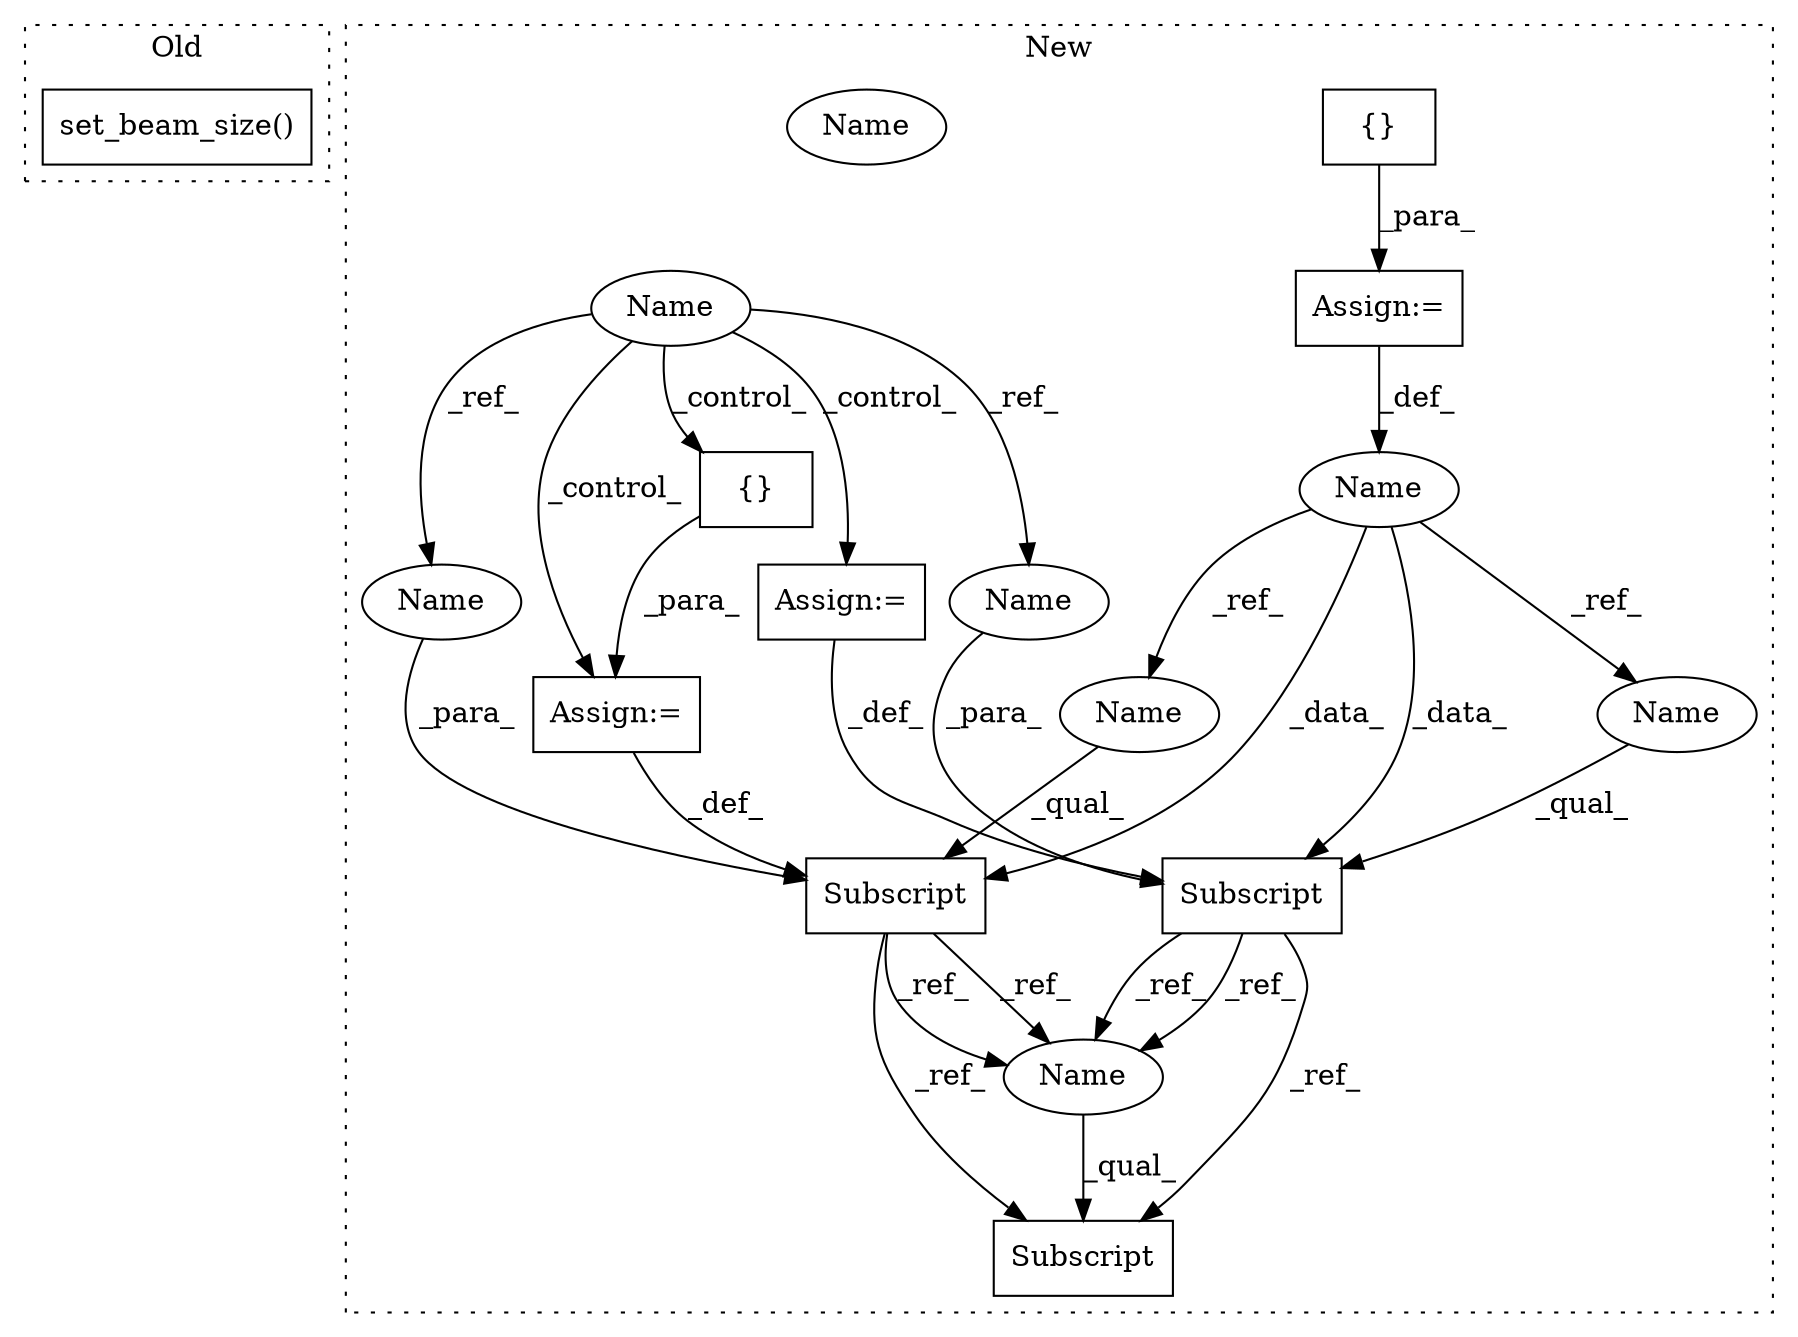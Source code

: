 digraph G {
subgraph cluster0 {
1 [label="set_beam_size()" a="75" s="4813,4850" l="28,1" shape="box"];
label = "Old";
style="dotted";
}
subgraph cluster1 {
2 [label="Subscript" a="63" s="4579,0" l="25,0" shape="box"];
3 [label="Name" a="87" s="4403" l="5" shape="ellipse"];
4 [label="Subscript" a="63" s="4644,0" l="25,0" shape="box"];
5 [label="{}" a="95" s="4607,4608" l="2,1" shape="box"];
6 [label="Subscript" a="63" s="11033,0" l="25,0" shape="box"];
7 [label="{}" a="95" s="4388,4389" l="2,1" shape="box"];
8 [label="Name" a="87" s="4367" l="18" shape="ellipse"];
9 [label="Assign:=" a="68" s="4669" l="3" shape="box"];
10 [label="Assign:=" a="68" s="4604" l="3" shape="box"];
11 [label="Assign:=" a="68" s="4385" l="3" shape="box"];
12 [label="Name" a="87" s="11033" l="18" shape="ellipse"];
13 [label="Name" a="87" s="11033" l="18" shape="ellipse"];
14 [label="Name" a="87" s="4598" l="5" shape="ellipse"];
15 [label="Name" a="87" s="4663" l="5" shape="ellipse"];
16 [label="Name" a="87" s="4579" l="18" shape="ellipse"];
17 [label="Name" a="87" s="4644" l="18" shape="ellipse"];
label = "New";
style="dotted";
}
2 -> 6 [label="_ref_"];
2 -> 13 [label="_ref_"];
2 -> 13 [label="_ref_"];
3 -> 10 [label="_control_"];
3 -> 15 [label="_ref_"];
3 -> 14 [label="_ref_"];
3 -> 5 [label="_control_"];
3 -> 9 [label="_control_"];
4 -> 13 [label="_ref_"];
4 -> 13 [label="_ref_"];
4 -> 6 [label="_ref_"];
5 -> 10 [label="_para_"];
7 -> 11 [label="_para_"];
8 -> 2 [label="_data_"];
8 -> 16 [label="_ref_"];
8 -> 17 [label="_ref_"];
8 -> 4 [label="_data_"];
9 -> 4 [label="_def_"];
10 -> 2 [label="_def_"];
11 -> 8 [label="_def_"];
13 -> 6 [label="_qual_"];
14 -> 2 [label="_para_"];
15 -> 4 [label="_para_"];
16 -> 2 [label="_qual_"];
17 -> 4 [label="_qual_"];
}